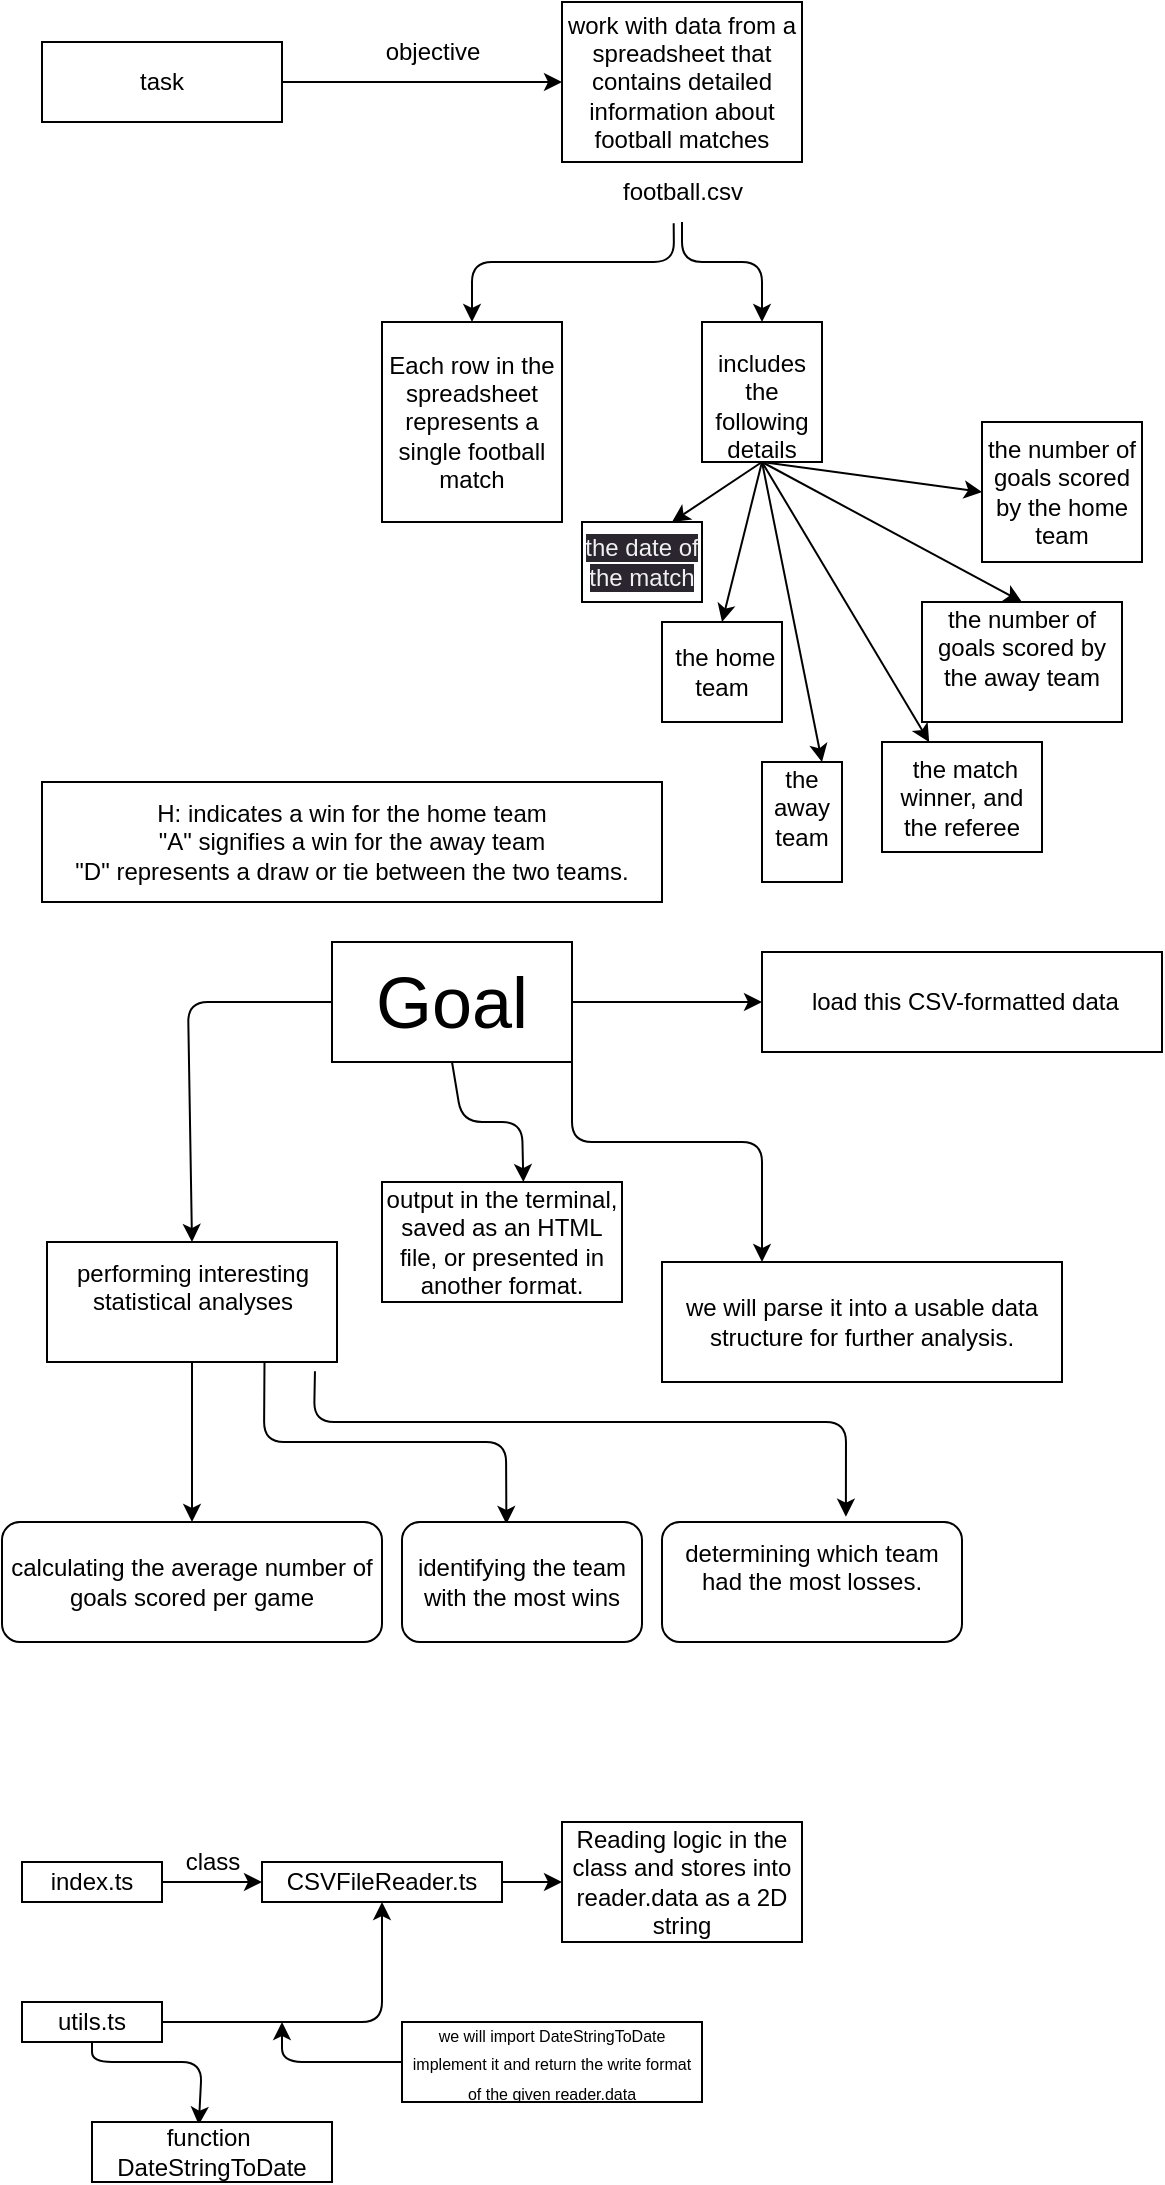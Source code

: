 <mxfile>
    <diagram id="WXJX7dbozbrEO7BYAZLu" name="Page-1">
        <mxGraphModel dx="432" dy="332" grid="1" gridSize="10" guides="1" tooltips="1" connect="1" arrows="1" fold="1" page="1" pageScale="1" pageWidth="850" pageHeight="1100" math="0" shadow="0">
            <root>
                <mxCell id="0"/>
                <mxCell id="1" parent="0"/>
                <mxCell id="2" value="task" style="whiteSpace=wrap;html=1;" parent="1" vertex="1">
                    <mxGeometry x="30" y="80" width="120" height="40" as="geometry"/>
                </mxCell>
                <mxCell id="3" value="objective" style="text;html=1;align=center;verticalAlign=middle;resizable=0;points=[];autosize=1;strokeColor=none;fillColor=none;" parent="1" vertex="1">
                    <mxGeometry x="190" y="70" width="70" height="30" as="geometry"/>
                </mxCell>
                <mxCell id="5" value="" style="edgeStyle=none;orthogonalLoop=1;jettySize=auto;html=1;exitX=1;exitY=0.5;exitDx=0;exitDy=0;entryX=0;entryY=0.5;entryDx=0;entryDy=0;" parent="1" source="2" target="6" edge="1">
                    <mxGeometry width="100" relative="1" as="geometry">
                        <mxPoint x="190" y="140" as="sourcePoint"/>
                        <mxPoint x="260" y="120" as="targetPoint"/>
                        <Array as="points"/>
                    </mxGeometry>
                </mxCell>
                <mxCell id="6" value="work with data from a spreadsheet that contains detailed information about football matches" style="whiteSpace=wrap;html=1;" parent="1" vertex="1">
                    <mxGeometry x="290" y="60" width="120" height="80" as="geometry"/>
                </mxCell>
                <mxCell id="7" value="football.csv" style="text;html=1;align=center;verticalAlign=middle;resizable=0;points=[];autosize=1;strokeColor=none;fillColor=none;" parent="1" vertex="1">
                    <mxGeometry x="310" y="140" width="80" height="30" as="geometry"/>
                </mxCell>
                <mxCell id="8" value="Each row in the spreadsheet represents a single football match" style="whiteSpace=wrap;html=1;" parent="1" vertex="1">
                    <mxGeometry x="200" y="220" width="90" height="100" as="geometry"/>
                </mxCell>
                <mxCell id="9" value="" style="edgeStyle=none;orthogonalLoop=1;jettySize=auto;html=1;exitX=0.448;exitY=1.021;exitDx=0;exitDy=0;exitPerimeter=0;entryX=0.5;entryY=0;entryDx=0;entryDy=0;" parent="1" source="7" target="8" edge="1">
                    <mxGeometry width="100" relative="1" as="geometry">
                        <mxPoint x="280" y="180" as="sourcePoint"/>
                        <mxPoint x="380" y="180" as="targetPoint"/>
                        <Array as="points">
                            <mxPoint x="346" y="190"/>
                            <mxPoint x="245" y="190"/>
                        </Array>
                    </mxGeometry>
                </mxCell>
                <mxCell id="21" style="edgeStyle=none;html=1;exitX=0.5;exitY=1;exitDx=0;exitDy=0;" parent="1" source="10" target="19" edge="1">
                    <mxGeometry relative="1" as="geometry"/>
                </mxCell>
                <mxCell id="22" style="edgeStyle=none;html=1;exitX=0.5;exitY=1;exitDx=0;exitDy=0;entryX=0.75;entryY=0;entryDx=0;entryDy=0;" parent="1" source="10" target="16" edge="1">
                    <mxGeometry relative="1" as="geometry"/>
                </mxCell>
                <mxCell id="23" style="edgeStyle=none;html=1;exitX=0.5;exitY=1;exitDx=0;exitDy=0;entryX=0.5;entryY=0;entryDx=0;entryDy=0;" parent="1" source="10" target="15" edge="1">
                    <mxGeometry relative="1" as="geometry"/>
                </mxCell>
                <mxCell id="25" style="edgeStyle=none;html=1;exitX=0.5;exitY=1;exitDx=0;exitDy=0;entryX=0.75;entryY=0;entryDx=0;entryDy=0;" parent="1" source="10" target="13" edge="1">
                    <mxGeometry relative="1" as="geometry"/>
                </mxCell>
                <mxCell id="26" style="edgeStyle=none;html=1;exitX=0.5;exitY=1;exitDx=0;exitDy=0;entryX=0.5;entryY=0;entryDx=0;entryDy=0;" parent="1" source="10" target="18" edge="1">
                    <mxGeometry relative="1" as="geometry"/>
                </mxCell>
                <mxCell id="27" style="edgeStyle=none;html=1;exitX=0.5;exitY=1;exitDx=0;exitDy=0;entryX=0;entryY=0.5;entryDx=0;entryDy=0;" parent="1" source="10" target="17" edge="1">
                    <mxGeometry relative="1" as="geometry"/>
                </mxCell>
                <mxCell id="10" value="&lt;br&gt;includes the following details" style="whiteSpace=wrap;html=1;" parent="1" vertex="1">
                    <mxGeometry x="360" y="220" width="60" height="70" as="geometry"/>
                </mxCell>
                <mxCell id="11" value="" style="edgeStyle=none;orthogonalLoop=1;jettySize=auto;html=1;entryX=0.5;entryY=0;entryDx=0;entryDy=0;" parent="1" target="10" edge="1">
                    <mxGeometry width="100" relative="1" as="geometry">
                        <mxPoint x="350" y="170" as="sourcePoint"/>
                        <mxPoint x="420" y="180" as="targetPoint"/>
                        <Array as="points">
                            <mxPoint x="350" y="190"/>
                            <mxPoint x="390" y="190"/>
                        </Array>
                    </mxGeometry>
                </mxCell>
                <mxCell id="13" value="&#10;&lt;br style=&quot;border-color: rgb(0, 0, 0); color: rgb(240, 240, 240); font-family: Helvetica; font-size: 12px; font-style: normal; font-variant-ligatures: normal; font-variant-caps: normal; font-weight: 400; letter-spacing: normal; orphans: 2; text-align: center; text-indent: 0px; text-transform: none; widows: 2; word-spacing: 0px; -webkit-text-stroke-width: 0px; background-color: rgb(42, 37, 47); text-decoration-thickness: initial; text-decoration-style: initial; text-decoration-color: initial;&quot;&gt;&lt;span style=&quot;color: rgb(240, 240, 240); font-family: Helvetica; font-size: 12px; font-style: normal; font-variant-ligatures: normal; font-variant-caps: normal; font-weight: 400; letter-spacing: normal; orphans: 2; text-align: center; text-indent: 0px; text-transform: none; widows: 2; word-spacing: 0px; -webkit-text-stroke-width: 0px; background-color: rgb(42, 37, 47); text-decoration-thickness: initial; text-decoration-style: initial; text-decoration-color: initial; float: none; display: inline !important;&quot;&gt;the date of the match&lt;/span&gt;&lt;br style=&quot;border-color: rgb(0, 0, 0); color: rgb(240, 240, 240); font-family: Helvetica; font-size: 12px; font-style: normal; font-variant-ligatures: normal; font-variant-caps: normal; font-weight: 400; letter-spacing: normal; orphans: 2; text-align: center; text-indent: 0px; text-transform: none; widows: 2; word-spacing: 0px; -webkit-text-stroke-width: 0px; background-color: rgb(42, 37, 47); text-decoration-thickness: initial; text-decoration-style: initial; text-decoration-color: initial;&quot;&gt;&#10;&#10;" style="whiteSpace=wrap;html=1;" parent="1" vertex="1">
                    <mxGeometry x="300" y="320" width="60" height="40" as="geometry"/>
                </mxCell>
                <mxCell id="15" value="&amp;nbsp;the home team" style="whiteSpace=wrap;html=1;" parent="1" vertex="1">
                    <mxGeometry x="340" y="370" width="60" height="50" as="geometry"/>
                </mxCell>
                <mxCell id="16" value="&#10;the away team&#10;&#10;" style="whiteSpace=wrap;html=1;" parent="1" vertex="1">
                    <mxGeometry x="390" y="440" width="40" height="60" as="geometry"/>
                </mxCell>
                <mxCell id="17" value="the number of goals scored by the home team" style="whiteSpace=wrap;html=1;" parent="1" vertex="1">
                    <mxGeometry x="500" y="270" width="80" height="70" as="geometry"/>
                </mxCell>
                <mxCell id="18" value="&#10; the number of goals scored by the away team&#10;&#10;" style="whiteSpace=wrap;html=1;" parent="1" vertex="1">
                    <mxGeometry x="470" y="360" width="100" height="60" as="geometry"/>
                </mxCell>
                <mxCell id="19" value="&amp;nbsp;the match winner, and the referee" style="whiteSpace=wrap;html=1;" parent="1" vertex="1">
                    <mxGeometry x="450" y="430" width="80" height="55" as="geometry"/>
                </mxCell>
                <mxCell id="31" value="&lt;span style=&quot;&quot;&gt;H: indicates a win for the home team&lt;br&gt;&lt;/span&gt;&quot;A&quot; signifies a win for the away team&lt;br&gt;&quot;D&quot; represents a draw or tie between the two teams.&lt;span style=&quot;&quot;&gt;&lt;br&gt;&lt;/span&gt;" style="whiteSpace=wrap;html=1;" parent="1" vertex="1">
                    <mxGeometry x="30" y="450" width="310" height="60" as="geometry"/>
                </mxCell>
                <mxCell id="34" value="&amp;nbsp;load this CSV-formatted data" style="whiteSpace=wrap;html=1;" parent="1" vertex="1">
                    <mxGeometry x="390" y="535" width="200" height="50" as="geometry"/>
                </mxCell>
                <mxCell id="35" value="we will parse it into a usable data structure for further analysis." style="whiteSpace=wrap;html=1;" parent="1" vertex="1">
                    <mxGeometry x="340" y="690" width="200" height="60" as="geometry"/>
                </mxCell>
                <mxCell id="47" style="edgeStyle=none;html=1;exitX=0.5;exitY=1;exitDx=0;exitDy=0;entryX=0.5;entryY=0;entryDx=0;entryDy=0;fontSize=36;" parent="1" source="36" target="37" edge="1">
                    <mxGeometry relative="1" as="geometry"/>
                </mxCell>
                <mxCell id="48" style="edgeStyle=none;html=1;exitX=0.75;exitY=1;exitDx=0;exitDy=0;entryX=0.435;entryY=0.016;entryDx=0;entryDy=0;entryPerimeter=0;fontSize=36;" parent="1" source="36" target="38" edge="1">
                    <mxGeometry relative="1" as="geometry">
                        <Array as="points">
                            <mxPoint x="141" y="780"/>
                            <mxPoint x="262" y="780"/>
                        </Array>
                    </mxGeometry>
                </mxCell>
                <mxCell id="49" style="edgeStyle=none;html=1;exitX=0.924;exitY=1.077;exitDx=0;exitDy=0;entryX=0.613;entryY=-0.044;entryDx=0;entryDy=0;entryPerimeter=0;fontSize=36;exitPerimeter=0;" parent="1" source="36" target="40" edge="1">
                    <mxGeometry relative="1" as="geometry">
                        <Array as="points">
                            <mxPoint x="166" y="770"/>
                            <mxPoint x="432" y="770"/>
                        </Array>
                    </mxGeometry>
                </mxCell>
                <mxCell id="36" value="&#10; performing interesting statistical analyses&#10;&#10;" style="whiteSpace=wrap;html=1;" parent="1" vertex="1">
                    <mxGeometry x="32.5" y="680" width="145" height="60" as="geometry"/>
                </mxCell>
                <mxCell id="37" value="calculating the average number of goals scored per game" style="rounded=1;whiteSpace=wrap;html=1;" parent="1" vertex="1">
                    <mxGeometry x="10" y="820" width="190" height="60" as="geometry"/>
                </mxCell>
                <mxCell id="38" value="identifying the team with the most wins" style="rounded=1;whiteSpace=wrap;html=1;" parent="1" vertex="1">
                    <mxGeometry x="210" y="820" width="120" height="60" as="geometry"/>
                </mxCell>
                <mxCell id="40" value="&#10;determining which team had the most losses.&#10;&#10;" style="rounded=1;whiteSpace=wrap;html=1;" parent="1" vertex="1">
                    <mxGeometry x="340" y="820" width="150" height="60" as="geometry"/>
                </mxCell>
                <mxCell id="41" value="output in the terminal, saved as an HTML file, or presented in another format." style="whiteSpace=wrap;html=1;" parent="1" vertex="1">
                    <mxGeometry x="200" y="650" width="120" height="60" as="geometry"/>
                </mxCell>
                <mxCell id="43" style="edgeStyle=none;html=1;exitX=0.5;exitY=1;exitDx=0;exitDy=0;fontSize=36;entryX=0.589;entryY=0.001;entryDx=0;entryDy=0;entryPerimeter=0;" parent="1" source="42" target="41" edge="1">
                    <mxGeometry relative="1" as="geometry">
                        <Array as="points">
                            <mxPoint x="240" y="620"/>
                            <mxPoint x="270" y="620"/>
                        </Array>
                    </mxGeometry>
                </mxCell>
                <mxCell id="44" style="edgeStyle=none;html=1;exitX=0;exitY=0.5;exitDx=0;exitDy=0;entryX=0.5;entryY=0;entryDx=0;entryDy=0;fontSize=36;" parent="1" source="42" target="36" edge="1">
                    <mxGeometry relative="1" as="geometry">
                        <Array as="points">
                            <mxPoint x="103" y="560"/>
                        </Array>
                    </mxGeometry>
                </mxCell>
                <mxCell id="45" style="edgeStyle=none;html=1;exitX=1;exitY=0.5;exitDx=0;exitDy=0;fontSize=36;" parent="1" source="42" target="34" edge="1">
                    <mxGeometry relative="1" as="geometry"/>
                </mxCell>
                <mxCell id="46" style="edgeStyle=none;html=1;exitX=1;exitY=1;exitDx=0;exitDy=0;entryX=0.25;entryY=0;entryDx=0;entryDy=0;fontSize=36;" parent="1" source="42" target="35" edge="1">
                    <mxGeometry relative="1" as="geometry">
                        <Array as="points">
                            <mxPoint x="295" y="630"/>
                            <mxPoint x="390" y="630"/>
                        </Array>
                    </mxGeometry>
                </mxCell>
                <mxCell id="42" value="&lt;span style=&quot;&quot;&gt;Goal&lt;/span&gt;" style="whiteSpace=wrap;html=1;fontSize=36;" parent="1" vertex="1">
                    <mxGeometry x="175" y="530" width="120" height="60" as="geometry"/>
                </mxCell>
                <mxCell id="53" style="edgeStyle=none;html=1;exitX=1;exitY=0.5;exitDx=0;exitDy=0;entryX=0;entryY=0.5;entryDx=0;entryDy=0;" edge="1" parent="1" source="50" target="52">
                    <mxGeometry relative="1" as="geometry"/>
                </mxCell>
                <mxCell id="50" value="index.ts" style="whiteSpace=wrap;html=1;" vertex="1" parent="1">
                    <mxGeometry x="20" y="990" width="70" height="20" as="geometry"/>
                </mxCell>
                <mxCell id="56" value="" style="edgeStyle=none;html=1;" edge="1" parent="1" source="52" target="55">
                    <mxGeometry relative="1" as="geometry"/>
                </mxCell>
                <mxCell id="52" value="CSVFileReader.ts" style="whiteSpace=wrap;html=1;" vertex="1" parent="1">
                    <mxGeometry x="140" y="990" width="120" height="20" as="geometry"/>
                </mxCell>
                <mxCell id="54" value="class" style="text;html=1;align=center;verticalAlign=middle;resizable=0;points=[];autosize=1;strokeColor=none;fillColor=none;" vertex="1" parent="1">
                    <mxGeometry x="90" y="975" width="50" height="30" as="geometry"/>
                </mxCell>
                <mxCell id="55" value="Reading logic in the class and stores into reader.data as a 2D string" style="whiteSpace=wrap;html=1;" vertex="1" parent="1">
                    <mxGeometry x="290" y="970" width="120" height="60" as="geometry"/>
                </mxCell>
                <mxCell id="62" style="edgeStyle=none;html=1;exitX=0.5;exitY=1;exitDx=0;exitDy=0;entryX=0.445;entryY=0.046;entryDx=0;entryDy=0;entryPerimeter=0;" edge="1" parent="1" source="57" target="61">
                    <mxGeometry relative="1" as="geometry">
                        <Array as="points">
                            <mxPoint x="55" y="1090"/>
                            <mxPoint x="110" y="1090"/>
                        </Array>
                    </mxGeometry>
                </mxCell>
                <mxCell id="63" style="edgeStyle=none;html=1;exitX=1;exitY=0.5;exitDx=0;exitDy=0;entryX=0.5;entryY=1;entryDx=0;entryDy=0;" edge="1" parent="1" source="57" target="52">
                    <mxGeometry relative="1" as="geometry">
                        <Array as="points">
                            <mxPoint x="200" y="1070"/>
                        </Array>
                    </mxGeometry>
                </mxCell>
                <mxCell id="57" value="utils.ts" style="whiteSpace=wrap;html=1;" vertex="1" parent="1">
                    <mxGeometry x="20" y="1060" width="70" height="20" as="geometry"/>
                </mxCell>
                <mxCell id="61" value="function&amp;nbsp;&lt;br&gt;DateStringToDate" style="whiteSpace=wrap;html=1;" vertex="1" parent="1">
                    <mxGeometry x="55" y="1120" width="120" height="30" as="geometry"/>
                </mxCell>
                <mxCell id="67" style="edgeStyle=none;html=1;exitX=0;exitY=0.5;exitDx=0;exitDy=0;fontSize=8;" edge="1" parent="1" source="66">
                    <mxGeometry relative="1" as="geometry">
                        <mxPoint x="150" y="1070" as="targetPoint"/>
                        <Array as="points">
                            <mxPoint x="150" y="1090"/>
                        </Array>
                    </mxGeometry>
                </mxCell>
                <mxCell id="66" value="&lt;font style=&quot;font-size: 8px;&quot;&gt;we will import DateStringToDate&lt;br&gt;implement it and return the write format of the given reader.data&lt;/font&gt;" style="whiteSpace=wrap;html=1;" vertex="1" parent="1">
                    <mxGeometry x="210" y="1070" width="150" height="40" as="geometry"/>
                </mxCell>
            </root>
        </mxGraphModel>
    </diagram>
</mxfile>
